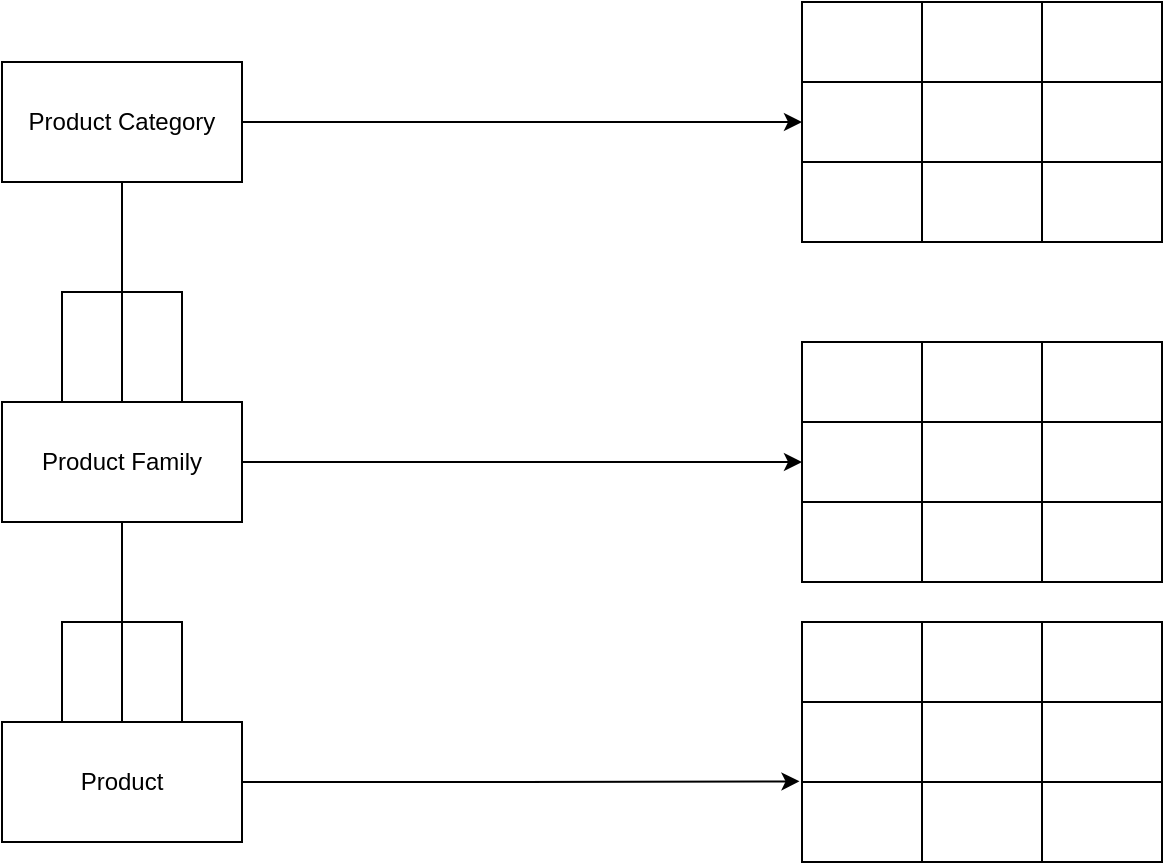 <mxfile version="16.5.1" type="device"><diagram id="YZOvKJnt9_QeBrN_iZoB" name="Page-1"><mxGraphModel dx="1896" dy="1157" grid="1" gridSize="10" guides="1" tooltips="1" connect="1" arrows="1" fold="1" page="1" pageScale="1" pageWidth="827" pageHeight="1169" math="0" shadow="0"><root><mxCell id="0"/><mxCell id="1" parent="0"/><mxCell id="UHUBbRW4BnMVK9m1q1EC-1" value="" style="shape=table;html=1;whiteSpace=wrap;startSize=0;container=1;collapsible=0;childLayout=tableLayout;" vertex="1" parent="1"><mxGeometry x="560" y="290" width="180" height="120" as="geometry"/></mxCell><mxCell id="UHUBbRW4BnMVK9m1q1EC-2" value="" style="shape=tableRow;horizontal=0;startSize=0;swimlaneHead=0;swimlaneBody=0;top=0;left=0;bottom=0;right=0;collapsible=0;dropTarget=0;fillColor=none;points=[[0,0.5],[1,0.5]];portConstraint=eastwest;" vertex="1" parent="UHUBbRW4BnMVK9m1q1EC-1"><mxGeometry width="180" height="40" as="geometry"/></mxCell><mxCell id="UHUBbRW4BnMVK9m1q1EC-3" value="" style="shape=partialRectangle;html=1;whiteSpace=wrap;connectable=0;fillColor=none;top=0;left=0;bottom=0;right=0;overflow=hidden;" vertex="1" parent="UHUBbRW4BnMVK9m1q1EC-2"><mxGeometry width="60" height="40" as="geometry"><mxRectangle width="60" height="40" as="alternateBounds"/></mxGeometry></mxCell><mxCell id="UHUBbRW4BnMVK9m1q1EC-4" value="" style="shape=partialRectangle;html=1;whiteSpace=wrap;connectable=0;fillColor=none;top=0;left=0;bottom=0;right=0;overflow=hidden;" vertex="1" parent="UHUBbRW4BnMVK9m1q1EC-2"><mxGeometry x="60" width="60" height="40" as="geometry"><mxRectangle width="60" height="40" as="alternateBounds"/></mxGeometry></mxCell><mxCell id="UHUBbRW4BnMVK9m1q1EC-5" value="" style="shape=partialRectangle;html=1;whiteSpace=wrap;connectable=0;fillColor=none;top=0;left=0;bottom=0;right=0;overflow=hidden;" vertex="1" parent="UHUBbRW4BnMVK9m1q1EC-2"><mxGeometry x="120" width="60" height="40" as="geometry"><mxRectangle width="60" height="40" as="alternateBounds"/></mxGeometry></mxCell><mxCell id="UHUBbRW4BnMVK9m1q1EC-6" value="" style="shape=tableRow;horizontal=0;startSize=0;swimlaneHead=0;swimlaneBody=0;top=0;left=0;bottom=0;right=0;collapsible=0;dropTarget=0;fillColor=none;points=[[0,0.5],[1,0.5]];portConstraint=eastwest;" vertex="1" parent="UHUBbRW4BnMVK9m1q1EC-1"><mxGeometry y="40" width="180" height="40" as="geometry"/></mxCell><mxCell id="UHUBbRW4BnMVK9m1q1EC-7" value="" style="shape=partialRectangle;html=1;whiteSpace=wrap;connectable=0;fillColor=none;top=0;left=0;bottom=0;right=0;overflow=hidden;" vertex="1" parent="UHUBbRW4BnMVK9m1q1EC-6"><mxGeometry width="60" height="40" as="geometry"><mxRectangle width="60" height="40" as="alternateBounds"/></mxGeometry></mxCell><mxCell id="UHUBbRW4BnMVK9m1q1EC-8" value="" style="shape=partialRectangle;html=1;whiteSpace=wrap;connectable=0;fillColor=none;top=0;left=0;bottom=0;right=0;overflow=hidden;" vertex="1" parent="UHUBbRW4BnMVK9m1q1EC-6"><mxGeometry x="60" width="60" height="40" as="geometry"><mxRectangle width="60" height="40" as="alternateBounds"/></mxGeometry></mxCell><mxCell id="UHUBbRW4BnMVK9m1q1EC-9" value="" style="shape=partialRectangle;html=1;whiteSpace=wrap;connectable=0;fillColor=none;top=0;left=0;bottom=0;right=0;overflow=hidden;" vertex="1" parent="UHUBbRW4BnMVK9m1q1EC-6"><mxGeometry x="120" width="60" height="40" as="geometry"><mxRectangle width="60" height="40" as="alternateBounds"/></mxGeometry></mxCell><mxCell id="UHUBbRW4BnMVK9m1q1EC-10" value="" style="shape=tableRow;horizontal=0;startSize=0;swimlaneHead=0;swimlaneBody=0;top=0;left=0;bottom=0;right=0;collapsible=0;dropTarget=0;fillColor=none;points=[[0,0.5],[1,0.5]];portConstraint=eastwest;" vertex="1" parent="UHUBbRW4BnMVK9m1q1EC-1"><mxGeometry y="80" width="180" height="40" as="geometry"/></mxCell><mxCell id="UHUBbRW4BnMVK9m1q1EC-11" value="" style="shape=partialRectangle;html=1;whiteSpace=wrap;connectable=0;fillColor=none;top=0;left=0;bottom=0;right=0;overflow=hidden;" vertex="1" parent="UHUBbRW4BnMVK9m1q1EC-10"><mxGeometry width="60" height="40" as="geometry"><mxRectangle width="60" height="40" as="alternateBounds"/></mxGeometry></mxCell><mxCell id="UHUBbRW4BnMVK9m1q1EC-12" value="" style="shape=partialRectangle;html=1;whiteSpace=wrap;connectable=0;fillColor=none;top=0;left=0;bottom=0;right=0;overflow=hidden;" vertex="1" parent="UHUBbRW4BnMVK9m1q1EC-10"><mxGeometry x="60" width="60" height="40" as="geometry"><mxRectangle width="60" height="40" as="alternateBounds"/></mxGeometry></mxCell><mxCell id="UHUBbRW4BnMVK9m1q1EC-13" value="" style="shape=partialRectangle;html=1;whiteSpace=wrap;connectable=0;fillColor=none;top=0;left=0;bottom=0;right=0;overflow=hidden;pointerEvents=1;" vertex="1" parent="UHUBbRW4BnMVK9m1q1EC-10"><mxGeometry x="120" width="60" height="40" as="geometry"><mxRectangle width="60" height="40" as="alternateBounds"/></mxGeometry></mxCell><mxCell id="UHUBbRW4BnMVK9m1q1EC-21" style="edgeStyle=orthogonalEdgeStyle;rounded=0;orthogonalLoop=1;jettySize=auto;html=1;exitX=0.5;exitY=1;exitDx=0;exitDy=0;entryX=0.25;entryY=0;entryDx=0;entryDy=0;endArrow=none;endFill=0;" edge="1" parent="1" source="UHUBbRW4BnMVK9m1q1EC-14" target="UHUBbRW4BnMVK9m1q1EC-15"><mxGeometry relative="1" as="geometry"/></mxCell><mxCell id="UHUBbRW4BnMVK9m1q1EC-24" style="edgeStyle=orthogonalEdgeStyle;rounded=0;orthogonalLoop=1;jettySize=auto;html=1;exitX=0.5;exitY=1;exitDx=0;exitDy=0;endArrow=none;endFill=0;" edge="1" parent="1" source="UHUBbRW4BnMVK9m1q1EC-14" target="UHUBbRW4BnMVK9m1q1EC-15"><mxGeometry relative="1" as="geometry"/></mxCell><mxCell id="UHUBbRW4BnMVK9m1q1EC-25" style="edgeStyle=orthogonalEdgeStyle;rounded=0;orthogonalLoop=1;jettySize=auto;html=1;exitX=0.5;exitY=1;exitDx=0;exitDy=0;endArrow=none;endFill=0;entryX=0.75;entryY=0;entryDx=0;entryDy=0;" edge="1" parent="1" source="UHUBbRW4BnMVK9m1q1EC-14" target="UHUBbRW4BnMVK9m1q1EC-15"><mxGeometry relative="1" as="geometry"><mxPoint x="244" y="330" as="targetPoint"/></mxGeometry></mxCell><mxCell id="UHUBbRW4BnMVK9m1q1EC-74" style="edgeStyle=orthogonalEdgeStyle;rounded=0;orthogonalLoop=1;jettySize=auto;html=1;exitX=1;exitY=0.5;exitDx=0;exitDy=0;entryX=0;entryY=0.5;entryDx=0;entryDy=0;endArrow=classic;endFill=1;" edge="1" parent="1" source="UHUBbRW4BnMVK9m1q1EC-14" target="UHUBbRW4BnMVK9m1q1EC-53"><mxGeometry relative="1" as="geometry"/></mxCell><mxCell id="UHUBbRW4BnMVK9m1q1EC-14" value="Product Category" style="rounded=0;whiteSpace=wrap;html=1;" vertex="1" parent="1"><mxGeometry x="160" y="150" width="120" height="60" as="geometry"/></mxCell><mxCell id="UHUBbRW4BnMVK9m1q1EC-18" style="edgeStyle=orthogonalEdgeStyle;rounded=0;orthogonalLoop=1;jettySize=auto;html=1;exitX=1;exitY=0.5;exitDx=0;exitDy=0;" edge="1" parent="1" source="UHUBbRW4BnMVK9m1q1EC-15"><mxGeometry relative="1" as="geometry"><mxPoint x="560" y="350" as="targetPoint"/></mxGeometry></mxCell><mxCell id="UHUBbRW4BnMVK9m1q1EC-26" style="edgeStyle=orthogonalEdgeStyle;rounded=0;orthogonalLoop=1;jettySize=auto;html=1;exitX=0.5;exitY=1;exitDx=0;exitDy=0;entryX=0.5;entryY=0;entryDx=0;entryDy=0;endArrow=none;endFill=0;" edge="1" parent="1" source="UHUBbRW4BnMVK9m1q1EC-15" target="UHUBbRW4BnMVK9m1q1EC-16"><mxGeometry relative="1" as="geometry"/></mxCell><mxCell id="UHUBbRW4BnMVK9m1q1EC-27" style="edgeStyle=orthogonalEdgeStyle;rounded=0;orthogonalLoop=1;jettySize=auto;html=1;exitX=0.5;exitY=1;exitDx=0;exitDy=0;entryX=0.25;entryY=0;entryDx=0;entryDy=0;endArrow=none;endFill=0;" edge="1" parent="1" source="UHUBbRW4BnMVK9m1q1EC-15" target="UHUBbRW4BnMVK9m1q1EC-16"><mxGeometry relative="1" as="geometry"/></mxCell><mxCell id="UHUBbRW4BnMVK9m1q1EC-28" style="edgeStyle=orthogonalEdgeStyle;rounded=0;orthogonalLoop=1;jettySize=auto;html=1;exitX=0.5;exitY=1;exitDx=0;exitDy=0;entryX=0.75;entryY=0;entryDx=0;entryDy=0;endArrow=none;endFill=0;" edge="1" parent="1" source="UHUBbRW4BnMVK9m1q1EC-15" target="UHUBbRW4BnMVK9m1q1EC-16"><mxGeometry relative="1" as="geometry"/></mxCell><mxCell id="UHUBbRW4BnMVK9m1q1EC-15" value="Product Family" style="rounded=0;whiteSpace=wrap;html=1;" vertex="1" parent="1"><mxGeometry x="160" y="320" width="120" height="60" as="geometry"/></mxCell><mxCell id="UHUBbRW4BnMVK9m1q1EC-76" style="edgeStyle=orthogonalEdgeStyle;rounded=0;orthogonalLoop=1;jettySize=auto;html=1;exitX=1;exitY=0.5;exitDx=0;exitDy=0;entryX=-0.007;entryY=0.664;entryDx=0;entryDy=0;entryPerimeter=0;endArrow=classic;endFill=1;" edge="1" parent="1" source="UHUBbRW4BnMVK9m1q1EC-16" target="UHUBbRW4BnMVK9m1q1EC-61"><mxGeometry relative="1" as="geometry"/></mxCell><mxCell id="UHUBbRW4BnMVK9m1q1EC-16" value="Product" style="rounded=0;whiteSpace=wrap;html=1;" vertex="1" parent="1"><mxGeometry x="160" y="480" width="120" height="60" as="geometry"/></mxCell><mxCell id="UHUBbRW4BnMVK9m1q1EC-48" value="" style="shape=table;html=1;whiteSpace=wrap;startSize=0;container=1;collapsible=0;childLayout=tableLayout;" vertex="1" parent="1"><mxGeometry x="560" y="120" width="180" height="120" as="geometry"/></mxCell><mxCell id="UHUBbRW4BnMVK9m1q1EC-49" value="" style="shape=tableRow;horizontal=0;startSize=0;swimlaneHead=0;swimlaneBody=0;top=0;left=0;bottom=0;right=0;collapsible=0;dropTarget=0;fillColor=none;points=[[0,0.5],[1,0.5]];portConstraint=eastwest;" vertex="1" parent="UHUBbRW4BnMVK9m1q1EC-48"><mxGeometry width="180" height="40" as="geometry"/></mxCell><mxCell id="UHUBbRW4BnMVK9m1q1EC-50" value="" style="shape=partialRectangle;html=1;whiteSpace=wrap;connectable=0;fillColor=none;top=0;left=0;bottom=0;right=0;overflow=hidden;" vertex="1" parent="UHUBbRW4BnMVK9m1q1EC-49"><mxGeometry width="60" height="40" as="geometry"><mxRectangle width="60" height="40" as="alternateBounds"/></mxGeometry></mxCell><mxCell id="UHUBbRW4BnMVK9m1q1EC-51" value="" style="shape=partialRectangle;html=1;whiteSpace=wrap;connectable=0;fillColor=none;top=0;left=0;bottom=0;right=0;overflow=hidden;" vertex="1" parent="UHUBbRW4BnMVK9m1q1EC-49"><mxGeometry x="60" width="60" height="40" as="geometry"><mxRectangle width="60" height="40" as="alternateBounds"/></mxGeometry></mxCell><mxCell id="UHUBbRW4BnMVK9m1q1EC-52" value="" style="shape=partialRectangle;html=1;whiteSpace=wrap;connectable=0;fillColor=none;top=0;left=0;bottom=0;right=0;overflow=hidden;" vertex="1" parent="UHUBbRW4BnMVK9m1q1EC-49"><mxGeometry x="120" width="60" height="40" as="geometry"><mxRectangle width="60" height="40" as="alternateBounds"/></mxGeometry></mxCell><mxCell id="UHUBbRW4BnMVK9m1q1EC-53" value="" style="shape=tableRow;horizontal=0;startSize=0;swimlaneHead=0;swimlaneBody=0;top=0;left=0;bottom=0;right=0;collapsible=0;dropTarget=0;fillColor=none;points=[[0,0.5],[1,0.5]];portConstraint=eastwest;" vertex="1" parent="UHUBbRW4BnMVK9m1q1EC-48"><mxGeometry y="40" width="180" height="40" as="geometry"/></mxCell><mxCell id="UHUBbRW4BnMVK9m1q1EC-54" value="" style="shape=partialRectangle;html=1;whiteSpace=wrap;connectable=0;fillColor=none;top=0;left=0;bottom=0;right=0;overflow=hidden;" vertex="1" parent="UHUBbRW4BnMVK9m1q1EC-53"><mxGeometry width="60" height="40" as="geometry"><mxRectangle width="60" height="40" as="alternateBounds"/></mxGeometry></mxCell><mxCell id="UHUBbRW4BnMVK9m1q1EC-55" value="" style="shape=partialRectangle;html=1;whiteSpace=wrap;connectable=0;fillColor=none;top=0;left=0;bottom=0;right=0;overflow=hidden;" vertex="1" parent="UHUBbRW4BnMVK9m1q1EC-53"><mxGeometry x="60" width="60" height="40" as="geometry"><mxRectangle width="60" height="40" as="alternateBounds"/></mxGeometry></mxCell><mxCell id="UHUBbRW4BnMVK9m1q1EC-56" value="" style="shape=partialRectangle;html=1;whiteSpace=wrap;connectable=0;fillColor=none;top=0;left=0;bottom=0;right=0;overflow=hidden;" vertex="1" parent="UHUBbRW4BnMVK9m1q1EC-53"><mxGeometry x="120" width="60" height="40" as="geometry"><mxRectangle width="60" height="40" as="alternateBounds"/></mxGeometry></mxCell><mxCell id="UHUBbRW4BnMVK9m1q1EC-57" value="" style="shape=tableRow;horizontal=0;startSize=0;swimlaneHead=0;swimlaneBody=0;top=0;left=0;bottom=0;right=0;collapsible=0;dropTarget=0;fillColor=none;points=[[0,0.5],[1,0.5]];portConstraint=eastwest;" vertex="1" parent="UHUBbRW4BnMVK9m1q1EC-48"><mxGeometry y="80" width="180" height="40" as="geometry"/></mxCell><mxCell id="UHUBbRW4BnMVK9m1q1EC-58" value="" style="shape=partialRectangle;html=1;whiteSpace=wrap;connectable=0;fillColor=none;top=0;left=0;bottom=0;right=0;overflow=hidden;" vertex="1" parent="UHUBbRW4BnMVK9m1q1EC-57"><mxGeometry width="60" height="40" as="geometry"><mxRectangle width="60" height="40" as="alternateBounds"/></mxGeometry></mxCell><mxCell id="UHUBbRW4BnMVK9m1q1EC-59" value="" style="shape=partialRectangle;html=1;whiteSpace=wrap;connectable=0;fillColor=none;top=0;left=0;bottom=0;right=0;overflow=hidden;" vertex="1" parent="UHUBbRW4BnMVK9m1q1EC-57"><mxGeometry x="60" width="60" height="40" as="geometry"><mxRectangle width="60" height="40" as="alternateBounds"/></mxGeometry></mxCell><mxCell id="UHUBbRW4BnMVK9m1q1EC-60" value="" style="shape=partialRectangle;html=1;whiteSpace=wrap;connectable=0;fillColor=none;top=0;left=0;bottom=0;right=0;overflow=hidden;pointerEvents=1;" vertex="1" parent="UHUBbRW4BnMVK9m1q1EC-57"><mxGeometry x="120" width="60" height="40" as="geometry"><mxRectangle width="60" height="40" as="alternateBounds"/></mxGeometry></mxCell><mxCell id="UHUBbRW4BnMVK9m1q1EC-61" value="" style="shape=table;html=1;whiteSpace=wrap;startSize=0;container=1;collapsible=0;childLayout=tableLayout;" vertex="1" parent="1"><mxGeometry x="560" y="430" width="180" height="120" as="geometry"/></mxCell><mxCell id="UHUBbRW4BnMVK9m1q1EC-62" value="" style="shape=tableRow;horizontal=0;startSize=0;swimlaneHead=0;swimlaneBody=0;top=0;left=0;bottom=0;right=0;collapsible=0;dropTarget=0;fillColor=none;points=[[0,0.5],[1,0.5]];portConstraint=eastwest;" vertex="1" parent="UHUBbRW4BnMVK9m1q1EC-61"><mxGeometry width="180" height="40" as="geometry"/></mxCell><mxCell id="UHUBbRW4BnMVK9m1q1EC-63" value="" style="shape=partialRectangle;html=1;whiteSpace=wrap;connectable=0;fillColor=none;top=0;left=0;bottom=0;right=0;overflow=hidden;" vertex="1" parent="UHUBbRW4BnMVK9m1q1EC-62"><mxGeometry width="60" height="40" as="geometry"><mxRectangle width="60" height="40" as="alternateBounds"/></mxGeometry></mxCell><mxCell id="UHUBbRW4BnMVK9m1q1EC-64" value="" style="shape=partialRectangle;html=1;whiteSpace=wrap;connectable=0;fillColor=none;top=0;left=0;bottom=0;right=0;overflow=hidden;" vertex="1" parent="UHUBbRW4BnMVK9m1q1EC-62"><mxGeometry x="60" width="60" height="40" as="geometry"><mxRectangle width="60" height="40" as="alternateBounds"/></mxGeometry></mxCell><mxCell id="UHUBbRW4BnMVK9m1q1EC-65" value="" style="shape=partialRectangle;html=1;whiteSpace=wrap;connectable=0;fillColor=none;top=0;left=0;bottom=0;right=0;overflow=hidden;" vertex="1" parent="UHUBbRW4BnMVK9m1q1EC-62"><mxGeometry x="120" width="60" height="40" as="geometry"><mxRectangle width="60" height="40" as="alternateBounds"/></mxGeometry></mxCell><mxCell id="UHUBbRW4BnMVK9m1q1EC-66" value="" style="shape=tableRow;horizontal=0;startSize=0;swimlaneHead=0;swimlaneBody=0;top=0;left=0;bottom=0;right=0;collapsible=0;dropTarget=0;fillColor=none;points=[[0,0.5],[1,0.5]];portConstraint=eastwest;" vertex="1" parent="UHUBbRW4BnMVK9m1q1EC-61"><mxGeometry y="40" width="180" height="40" as="geometry"/></mxCell><mxCell id="UHUBbRW4BnMVK9m1q1EC-67" value="" style="shape=partialRectangle;html=1;whiteSpace=wrap;connectable=0;fillColor=none;top=0;left=0;bottom=0;right=0;overflow=hidden;" vertex="1" parent="UHUBbRW4BnMVK9m1q1EC-66"><mxGeometry width="60" height="40" as="geometry"><mxRectangle width="60" height="40" as="alternateBounds"/></mxGeometry></mxCell><mxCell id="UHUBbRW4BnMVK9m1q1EC-68" value="" style="shape=partialRectangle;html=1;whiteSpace=wrap;connectable=0;fillColor=none;top=0;left=0;bottom=0;right=0;overflow=hidden;" vertex="1" parent="UHUBbRW4BnMVK9m1q1EC-66"><mxGeometry x="60" width="60" height="40" as="geometry"><mxRectangle width="60" height="40" as="alternateBounds"/></mxGeometry></mxCell><mxCell id="UHUBbRW4BnMVK9m1q1EC-69" value="" style="shape=partialRectangle;html=1;whiteSpace=wrap;connectable=0;fillColor=none;top=0;left=0;bottom=0;right=0;overflow=hidden;" vertex="1" parent="UHUBbRW4BnMVK9m1q1EC-66"><mxGeometry x="120" width="60" height="40" as="geometry"><mxRectangle width="60" height="40" as="alternateBounds"/></mxGeometry></mxCell><mxCell id="UHUBbRW4BnMVK9m1q1EC-70" value="" style="shape=tableRow;horizontal=0;startSize=0;swimlaneHead=0;swimlaneBody=0;top=0;left=0;bottom=0;right=0;collapsible=0;dropTarget=0;fillColor=none;points=[[0,0.5],[1,0.5]];portConstraint=eastwest;" vertex="1" parent="UHUBbRW4BnMVK9m1q1EC-61"><mxGeometry y="80" width="180" height="40" as="geometry"/></mxCell><mxCell id="UHUBbRW4BnMVK9m1q1EC-71" value="" style="shape=partialRectangle;html=1;whiteSpace=wrap;connectable=0;fillColor=none;top=0;left=0;bottom=0;right=0;overflow=hidden;" vertex="1" parent="UHUBbRW4BnMVK9m1q1EC-70"><mxGeometry width="60" height="40" as="geometry"><mxRectangle width="60" height="40" as="alternateBounds"/></mxGeometry></mxCell><mxCell id="UHUBbRW4BnMVK9m1q1EC-72" value="" style="shape=partialRectangle;html=1;whiteSpace=wrap;connectable=0;fillColor=none;top=0;left=0;bottom=0;right=0;overflow=hidden;" vertex="1" parent="UHUBbRW4BnMVK9m1q1EC-70"><mxGeometry x="60" width="60" height="40" as="geometry"><mxRectangle width="60" height="40" as="alternateBounds"/></mxGeometry></mxCell><mxCell id="UHUBbRW4BnMVK9m1q1EC-73" value="" style="shape=partialRectangle;html=1;whiteSpace=wrap;connectable=0;fillColor=none;top=0;left=0;bottom=0;right=0;overflow=hidden;pointerEvents=1;" vertex="1" parent="UHUBbRW4BnMVK9m1q1EC-70"><mxGeometry x="120" width="60" height="40" as="geometry"><mxRectangle width="60" height="40" as="alternateBounds"/></mxGeometry></mxCell></root></mxGraphModel></diagram></mxfile>